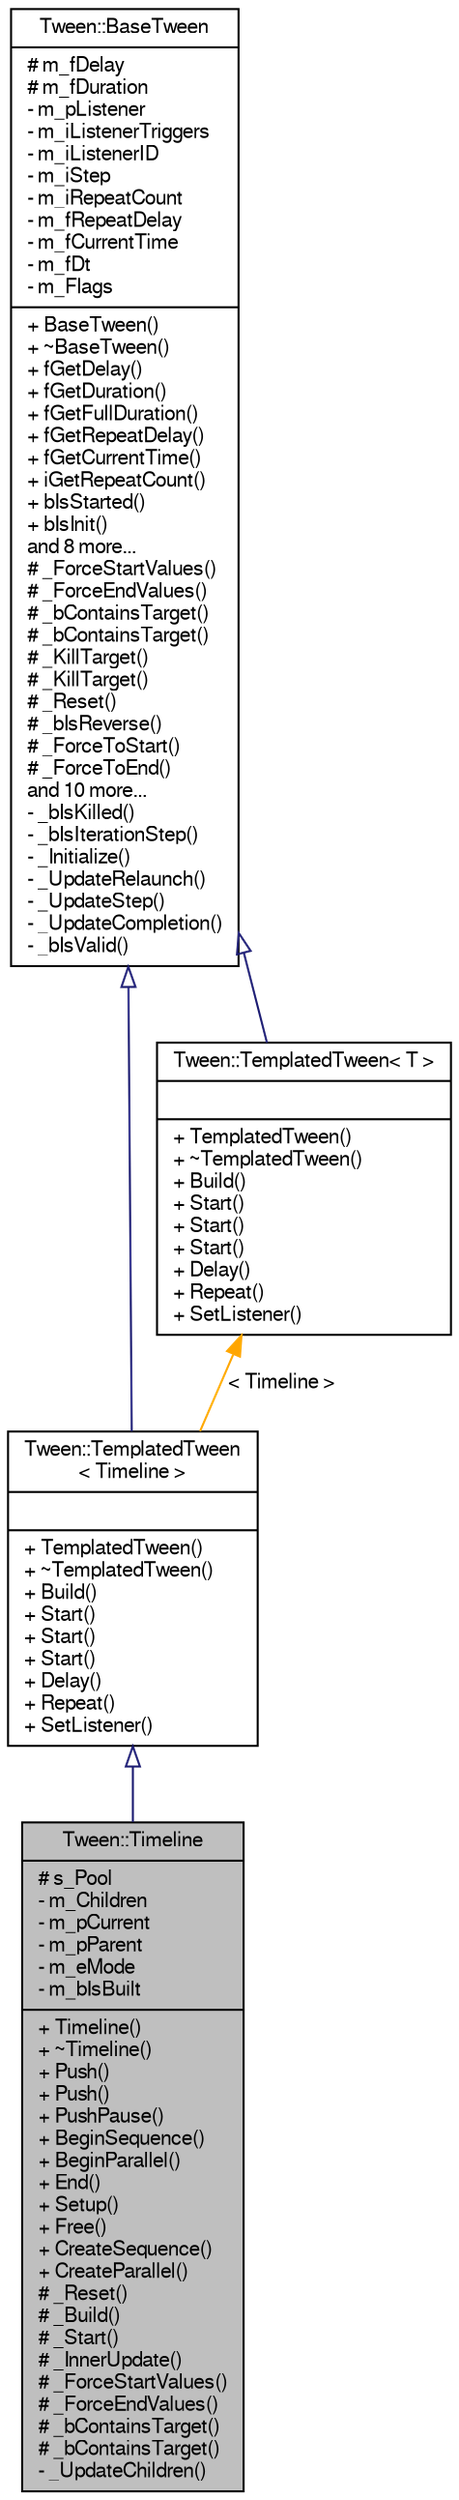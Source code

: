 digraph "Tween::Timeline"
{
  bgcolor="transparent";
  edge [fontname="FreeSans",fontsize="10",labelfontname="FreeSans",labelfontsize="10"];
  node [fontname="FreeSans",fontsize="10",shape=record];
  Node1 [label="{Tween::Timeline\n|# s_Pool\l- m_Children\l- m_pCurrent\l- m_pParent\l- m_eMode\l- m_bIsBuilt\l|+ Timeline()\l+ ~Timeline()\l+ Push()\l+ Push()\l+ PushPause()\l+ BeginSequence()\l+ BeginParallel()\l+ End()\l+ Setup()\l+ Free()\l+ CreateSequence()\l+ CreateParallel()\l# _Reset()\l# _Build()\l# _Start()\l# _InnerUpdate()\l# _ForceStartValues()\l# _ForceEndValues()\l# _bContainsTarget()\l# _bContainsTarget()\l- _UpdateChildren()\l}",height=0.2,width=0.4,color="black", fillcolor="grey75", style="filled" fontcolor="black"];
  Node2 -> Node1 [dir="back",color="midnightblue",fontsize="10",style="solid",arrowtail="onormal",fontname="FreeSans"];
  Node2 [label="{Tween::TemplatedTween\l\< Timeline \>\n||+ TemplatedTween()\l+ ~TemplatedTween()\l+ Build()\l+ Start()\l+ Start()\l+ Start()\l+ Delay()\l+ Repeat()\l+ SetListener()\l}",height=0.2,width=0.4,color="black",URL="$classTween_1_1TemplatedTween.html"];
  Node3 -> Node2 [dir="back",color="midnightblue",fontsize="10",style="solid",arrowtail="onormal",fontname="FreeSans"];
  Node3 [label="{Tween::BaseTween\n|# m_fDelay\l# m_fDuration\l- m_pListener\l- m_iListenerTriggers\l- m_iListenerID\l- m_iStep\l- m_iRepeatCount\l- m_fRepeatDelay\l- m_fCurrentTime\l- m_fDt\l- m_Flags\l|+ BaseTween()\l+ ~BaseTween()\l+ fGetDelay()\l+ fGetDuration()\l+ fGetFullDuration()\l+ fGetRepeatDelay()\l+ fGetCurrentTime()\l+ iGetRepeatCount()\l+ bIsStarted()\l+ bIsInit()\land 8 more...\l# _ForceStartValues()\l# _ForceEndValues()\l# _bContainsTarget()\l# _bContainsTarget()\l# _KillTarget()\l# _KillTarget()\l# _Reset()\l# _bIsReverse()\l# _ForceToStart()\l# _ForceToEnd()\land 10 more...\l- _bIsKilled()\l- _bIsIterationStep()\l- _Initialize()\l- _UpdateRelaunch()\l- _UpdateStep()\l- _UpdateCompletion()\l- _bIsValid()\l}",height=0.2,width=0.4,color="black",URL="$classTween_1_1BaseTween.html"];
  Node4 -> Node2 [dir="back",color="orange",fontsize="10",style="solid",label=" \< Timeline \>" ,fontname="FreeSans"];
  Node4 [label="{Tween::TemplatedTween\< T \>\n||+ TemplatedTween()\l+ ~TemplatedTween()\l+ Build()\l+ Start()\l+ Start()\l+ Start()\l+ Delay()\l+ Repeat()\l+ SetListener()\l}",height=0.2,width=0.4,color="black",URL="$classTween_1_1TemplatedTween.html"];
  Node3 -> Node4 [dir="back",color="midnightblue",fontsize="10",style="solid",arrowtail="onormal",fontname="FreeSans"];
}
